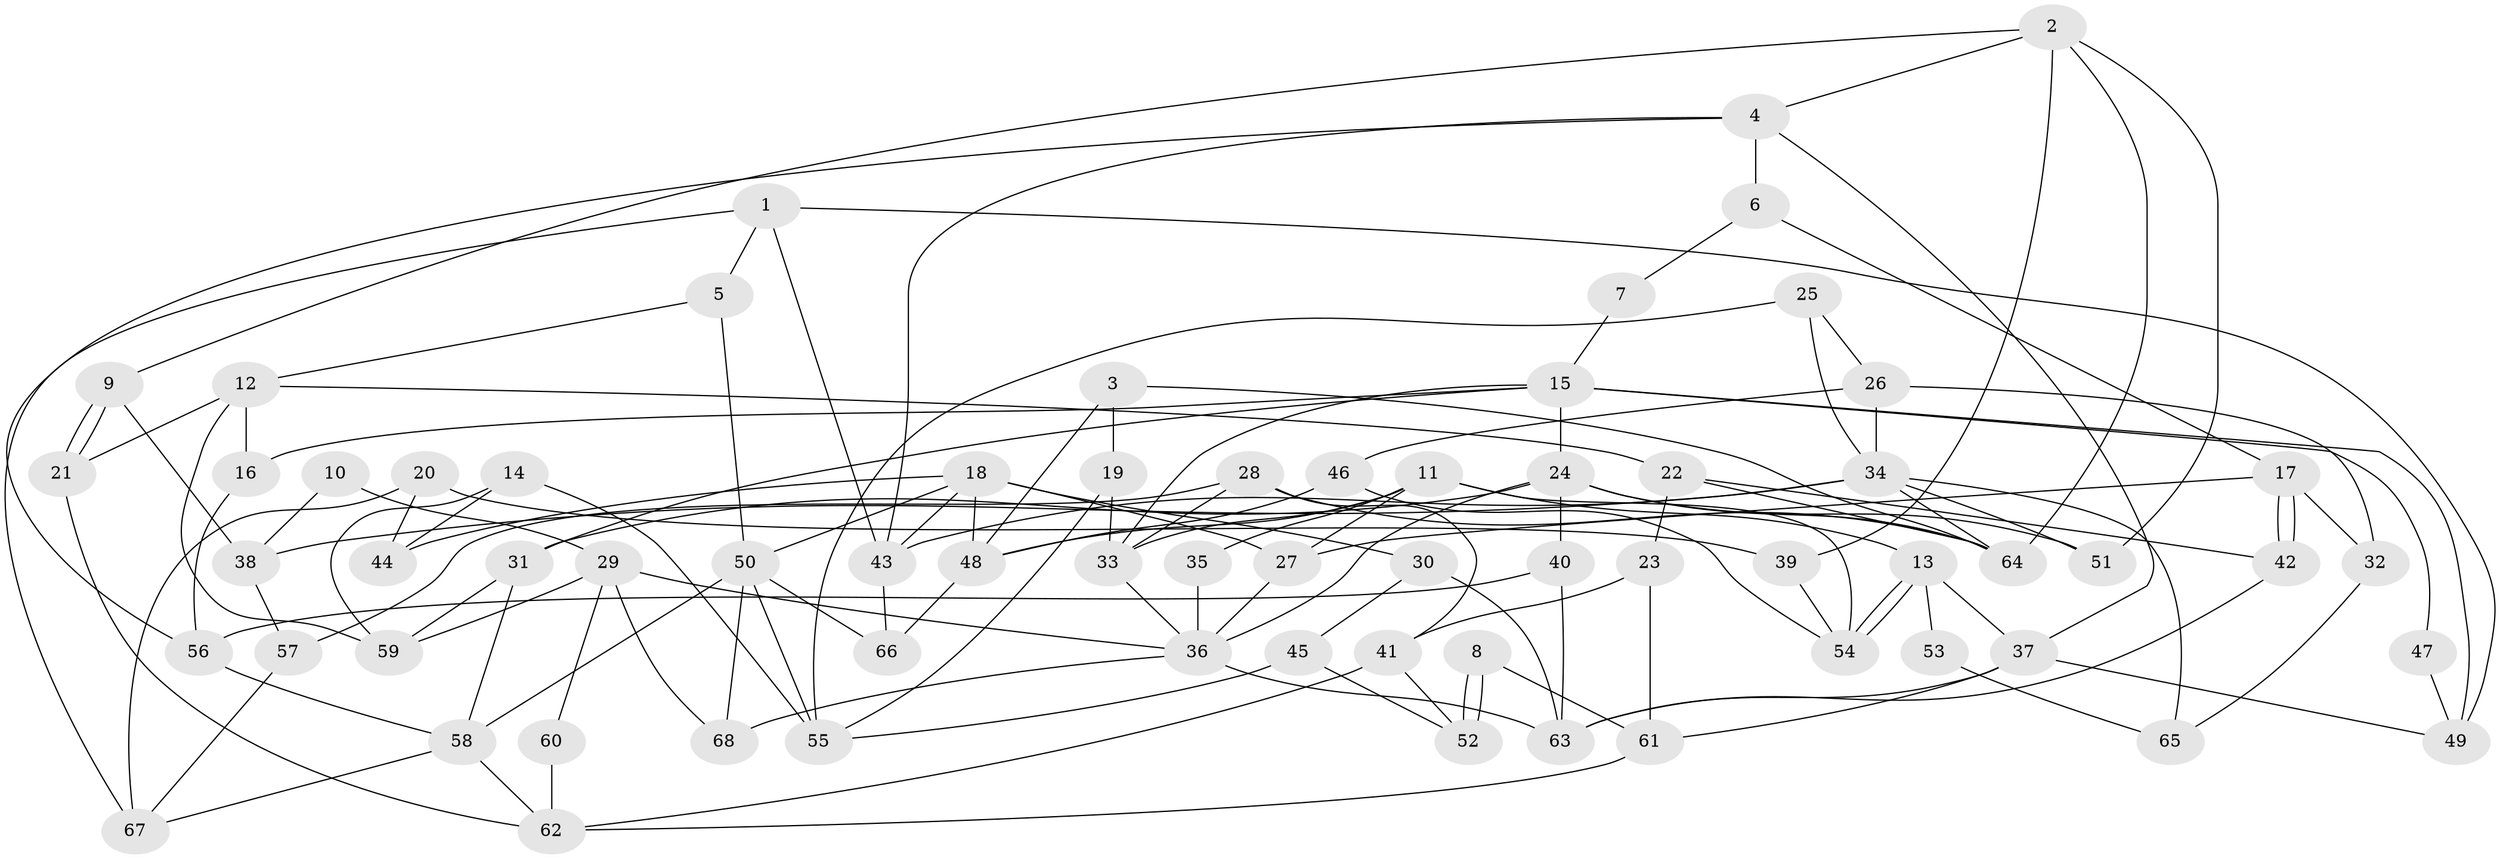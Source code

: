 // Generated by graph-tools (version 1.1) at 2025/26/03/09/25 03:26:17]
// undirected, 68 vertices, 136 edges
graph export_dot {
graph [start="1"]
  node [color=gray90,style=filled];
  1;
  2;
  3;
  4;
  5;
  6;
  7;
  8;
  9;
  10;
  11;
  12;
  13;
  14;
  15;
  16;
  17;
  18;
  19;
  20;
  21;
  22;
  23;
  24;
  25;
  26;
  27;
  28;
  29;
  30;
  31;
  32;
  33;
  34;
  35;
  36;
  37;
  38;
  39;
  40;
  41;
  42;
  43;
  44;
  45;
  46;
  47;
  48;
  49;
  50;
  51;
  52;
  53;
  54;
  55;
  56;
  57;
  58;
  59;
  60;
  61;
  62;
  63;
  64;
  65;
  66;
  67;
  68;
  1 -- 67;
  1 -- 43;
  1 -- 5;
  1 -- 49;
  2 -- 64;
  2 -- 51;
  2 -- 4;
  2 -- 9;
  2 -- 39;
  3 -- 64;
  3 -- 48;
  3 -- 19;
  4 -- 37;
  4 -- 6;
  4 -- 43;
  4 -- 56;
  5 -- 50;
  5 -- 12;
  6 -- 17;
  6 -- 7;
  7 -- 15;
  8 -- 52;
  8 -- 52;
  8 -- 61;
  9 -- 21;
  9 -- 21;
  9 -- 38;
  10 -- 29;
  10 -- 38;
  11 -- 33;
  11 -- 48;
  11 -- 13;
  11 -- 27;
  11 -- 35;
  11 -- 54;
  12 -- 59;
  12 -- 16;
  12 -- 21;
  12 -- 22;
  13 -- 54;
  13 -- 54;
  13 -- 37;
  13 -- 53;
  14 -- 55;
  14 -- 44;
  14 -- 59;
  15 -- 16;
  15 -- 24;
  15 -- 31;
  15 -- 33;
  15 -- 47;
  15 -- 49;
  16 -- 56;
  17 -- 42;
  17 -- 42;
  17 -- 27;
  17 -- 32;
  18 -- 48;
  18 -- 27;
  18 -- 30;
  18 -- 43;
  18 -- 44;
  18 -- 50;
  19 -- 33;
  19 -- 55;
  20 -- 67;
  20 -- 39;
  20 -- 44;
  21 -- 62;
  22 -- 42;
  22 -- 23;
  22 -- 64;
  23 -- 41;
  23 -- 61;
  24 -- 31;
  24 -- 36;
  24 -- 40;
  24 -- 51;
  24 -- 64;
  25 -- 55;
  25 -- 34;
  25 -- 26;
  26 -- 34;
  26 -- 32;
  26 -- 46;
  27 -- 36;
  28 -- 64;
  28 -- 41;
  28 -- 33;
  28 -- 57;
  29 -- 36;
  29 -- 59;
  29 -- 60;
  29 -- 68;
  30 -- 63;
  30 -- 45;
  31 -- 58;
  31 -- 59;
  32 -- 65;
  33 -- 36;
  34 -- 64;
  34 -- 43;
  34 -- 38;
  34 -- 51;
  34 -- 65;
  35 -- 36;
  36 -- 68;
  36 -- 63;
  37 -- 49;
  37 -- 61;
  37 -- 63;
  38 -- 57;
  39 -- 54;
  40 -- 63;
  40 -- 56;
  41 -- 62;
  41 -- 52;
  42 -- 63;
  43 -- 66;
  45 -- 55;
  45 -- 52;
  46 -- 54;
  46 -- 48;
  47 -- 49;
  48 -- 66;
  50 -- 58;
  50 -- 55;
  50 -- 66;
  50 -- 68;
  53 -- 65;
  56 -- 58;
  57 -- 67;
  58 -- 62;
  58 -- 67;
  60 -- 62;
  61 -- 62;
}
